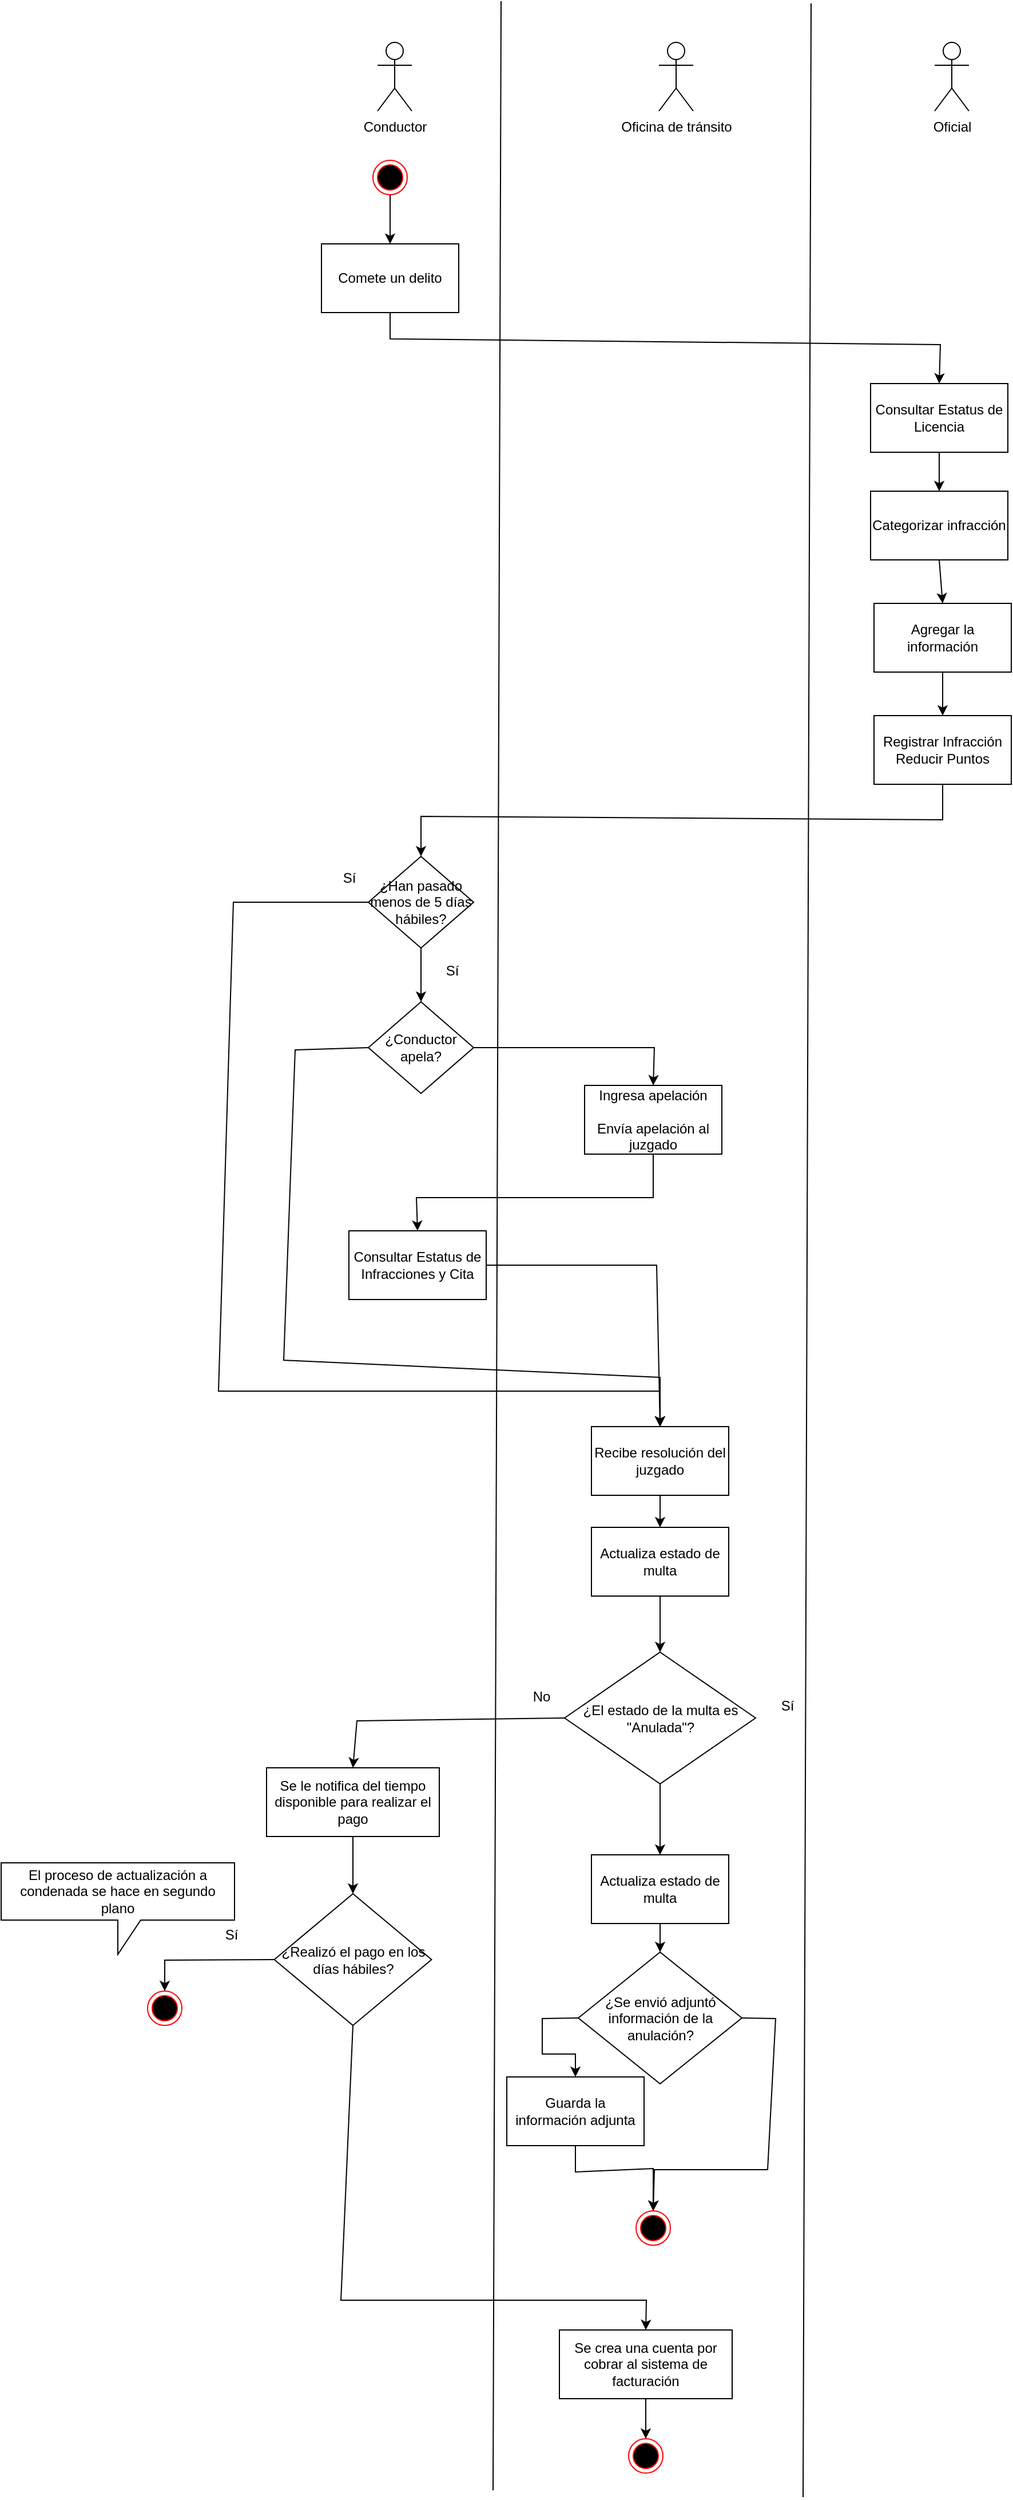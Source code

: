 <mxfile version="24.0.3" type="github">
  <diagram name="Página-1" id="C9y6ylGqr0JpFU4tfEc5">
    <mxGraphModel dx="1040" dy="1138" grid="0" gridSize="10" guides="1" tooltips="1" connect="1" arrows="1" fold="1" page="0" pageScale="1" pageWidth="827" pageHeight="1169" math="0" shadow="0">
      <root>
        <mxCell id="0" />
        <mxCell id="1" parent="0" />
        <mxCell id="uT5XBVkz1cXHhe_Z9Z36-3" value="" style="endArrow=classic;html=1;rounded=0;exitX=0.5;exitY=1;exitDx=0;exitDy=0;entryX=0.5;entryY=0;entryDx=0;entryDy=0;" edge="1" parent="1" source="uT5XBVkz1cXHhe_Z9Z36-25" target="uT5XBVkz1cXHhe_Z9Z36-51">
          <mxGeometry width="50" height="50" relative="1" as="geometry">
            <mxPoint x="555" y="-497.704" as="sourcePoint" />
            <mxPoint x="278" y="-468" as="targetPoint" />
          </mxGeometry>
        </mxCell>
        <mxCell id="uT5XBVkz1cXHhe_Z9Z36-4" value="¿Conductor apela?" style="rhombus;whiteSpace=wrap;html=1;" vertex="1" parent="1">
          <mxGeometry x="259" y="195" width="92" height="80" as="geometry" />
        </mxCell>
        <mxCell id="uT5XBVkz1cXHhe_Z9Z36-6" value="&lt;div&gt;Ingresa apelación&lt;/div&gt;&lt;div&gt;&lt;br&gt;&lt;/div&gt;Envía apelación al juzgado" style="rounded=0;whiteSpace=wrap;html=1;" vertex="1" parent="1">
          <mxGeometry x="448" y="268" width="120" height="60" as="geometry" />
        </mxCell>
        <mxCell id="uT5XBVkz1cXHhe_Z9Z36-7" value="" style="endArrow=classic;html=1;rounded=0;exitX=1;exitY=0.5;exitDx=0;exitDy=0;entryX=0.5;entryY=0;entryDx=0;entryDy=0;" edge="1" parent="1" source="uT5XBVkz1cXHhe_Z9Z36-4" target="uT5XBVkz1cXHhe_Z9Z36-6">
          <mxGeometry width="50" height="50" relative="1" as="geometry">
            <mxPoint x="359" y="267" as="sourcePoint" />
            <mxPoint x="449" y="263" as="targetPoint" />
            <Array as="points">
              <mxPoint x="509" y="235" />
            </Array>
          </mxGeometry>
        </mxCell>
        <mxCell id="uT5XBVkz1cXHhe_Z9Z36-10" value="Recibe resolución del juzgado" style="rounded=0;whiteSpace=wrap;html=1;" vertex="1" parent="1">
          <mxGeometry x="454" y="566" width="120" height="60" as="geometry" />
        </mxCell>
        <mxCell id="uT5XBVkz1cXHhe_Z9Z36-11" value="Actualiza estado de multa" style="rounded=0;whiteSpace=wrap;html=1;" vertex="1" parent="1">
          <mxGeometry x="454" y="654" width="120" height="60" as="geometry" />
        </mxCell>
        <mxCell id="uT5XBVkz1cXHhe_Z9Z36-13" value="" style="endArrow=classic;html=1;rounded=0;exitX=0;exitY=0.5;exitDx=0;exitDy=0;entryX=0.5;entryY=0;entryDx=0;entryDy=0;" edge="1" parent="1" source="uT5XBVkz1cXHhe_Z9Z36-4" target="uT5XBVkz1cXHhe_Z9Z36-10">
          <mxGeometry width="50" height="50" relative="1" as="geometry">
            <mxPoint x="361" y="280" as="sourcePoint" />
            <mxPoint x="425" y="342" as="targetPoint" />
            <Array as="points">
              <mxPoint x="195" y="237" />
              <mxPoint x="185" y="508" />
              <mxPoint x="514" y="523" />
            </Array>
          </mxGeometry>
        </mxCell>
        <mxCell id="uT5XBVkz1cXHhe_Z9Z36-14" value="" style="endArrow=classic;html=1;rounded=0;exitX=0.5;exitY=1;exitDx=0;exitDy=0;entryX=0.5;entryY=0;entryDx=0;entryDy=0;" edge="1" parent="1" source="uT5XBVkz1cXHhe_Z9Z36-6" target="uT5XBVkz1cXHhe_Z9Z36-69">
          <mxGeometry width="50" height="50" relative="1" as="geometry">
            <mxPoint x="425" y="402" as="sourcePoint" />
            <mxPoint x="514" y="369" as="targetPoint" />
            <Array as="points">
              <mxPoint x="508" y="366" />
              <mxPoint x="301" y="366" />
            </Array>
          </mxGeometry>
        </mxCell>
        <mxCell id="uT5XBVkz1cXHhe_Z9Z36-15" value="" style="endArrow=classic;html=1;rounded=0;exitX=0.5;exitY=1;exitDx=0;exitDy=0;entryX=0.5;entryY=0;entryDx=0;entryDy=0;" edge="1" parent="1" source="uT5XBVkz1cXHhe_Z9Z36-10" target="uT5XBVkz1cXHhe_Z9Z36-11">
          <mxGeometry width="50" height="50" relative="1" as="geometry">
            <mxPoint x="425" y="402" as="sourcePoint" />
            <mxPoint x="425" y="436" as="targetPoint" />
            <Array as="points" />
          </mxGeometry>
        </mxCell>
        <mxCell id="uT5XBVkz1cXHhe_Z9Z36-17" value="" style="endArrow=classic;html=1;rounded=0;exitX=0.5;exitY=1;exitDx=0;exitDy=0;entryX=0.5;entryY=0;entryDx=0;entryDy=0;" edge="1" parent="1" source="uT5XBVkz1cXHhe_Z9Z36-11" target="uT5XBVkz1cXHhe_Z9Z36-65">
          <mxGeometry width="50" height="50" relative="1" as="geometry">
            <mxPoint x="726" y="792" as="sourcePoint" />
            <mxPoint x="513.5" y="769" as="targetPoint" />
            <Array as="points" />
          </mxGeometry>
        </mxCell>
        <mxCell id="uT5XBVkz1cXHhe_Z9Z36-18" value="" style="endArrow=classic;html=1;rounded=0;exitX=0;exitY=0.5;exitDx=0;exitDy=0;entryX=0.5;entryY=0;entryDx=0;entryDy=0;" edge="1" parent="1" source="uT5XBVkz1cXHhe_Z9Z36-65" target="uT5XBVkz1cXHhe_Z9Z36-64">
          <mxGeometry width="50" height="50" relative="1" as="geometry">
            <mxPoint x="430.0" y="826.5" as="sourcePoint" />
            <mxPoint x="248.5" y="884" as="targetPoint" />
            <Array as="points">
              <mxPoint x="249" y="823" />
            </Array>
          </mxGeometry>
        </mxCell>
        <mxCell id="uT5XBVkz1cXHhe_Z9Z36-19" value="Conductor" style="shape=umlActor;verticalLabelPosition=bottom;verticalAlign=top;html=1;outlineConnect=0;" vertex="1" parent="1">
          <mxGeometry x="267" y="-643" width="30" height="60" as="geometry" />
        </mxCell>
        <mxCell id="uT5XBVkz1cXHhe_Z9Z36-20" value="Oficina de tránsito" style="shape=umlActor;verticalLabelPosition=bottom;verticalAlign=top;html=1;outlineConnect=0;" vertex="1" parent="1">
          <mxGeometry x="513" y="-643" width="30" height="60" as="geometry" />
        </mxCell>
        <mxCell id="uT5XBVkz1cXHhe_Z9Z36-25" value="" style="ellipse;html=1;shape=endState;fillColor=#000000;strokeColor=#ff0000;" vertex="1" parent="1">
          <mxGeometry x="263" y="-540" width="30" height="30" as="geometry" />
        </mxCell>
        <mxCell id="uT5XBVkz1cXHhe_Z9Z36-27" value="" style="endArrow=classic;html=1;rounded=0;entryX=0.5;entryY=0;entryDx=0;entryDy=0;exitX=0.5;exitY=1;exitDx=0;exitDy=0;" edge="1" parent="1" source="uT5XBVkz1cXHhe_Z9Z36-49" target="uT5XBVkz1cXHhe_Z9Z36-50">
          <mxGeometry width="50" height="50" relative="1" as="geometry">
            <mxPoint x="769" y="-29" as="sourcePoint" />
            <mxPoint x="769" y="3" as="targetPoint" />
          </mxGeometry>
        </mxCell>
        <mxCell id="uT5XBVkz1cXHhe_Z9Z36-28" value="" style="endArrow=classic;html=1;rounded=0;entryX=0.5;entryY=0;entryDx=0;entryDy=0;exitX=0.5;exitY=1;exitDx=0;exitDy=0;" edge="1" parent="1" source="uT5XBVkz1cXHhe_Z9Z36-54" target="uT5XBVkz1cXHhe_Z9Z36-46">
          <mxGeometry width="50" height="50" relative="1" as="geometry">
            <mxPoint x="769" y="40" as="sourcePoint" />
            <mxPoint x="769" y="111" as="targetPoint" />
          </mxGeometry>
        </mxCell>
        <mxCell id="uT5XBVkz1cXHhe_Z9Z36-29" value="" style="endArrow=classic;html=1;rounded=0;entryX=0.5;entryY=0;entryDx=0;entryDy=0;exitX=0.5;exitY=1;exitDx=0;exitDy=0;" edge="1" parent="1" source="uT5XBVkz1cXHhe_Z9Z36-46" target="uT5XBVkz1cXHhe_Z9Z36-72">
          <mxGeometry width="50" height="50" relative="1" as="geometry">
            <mxPoint x="533" y="127" as="sourcePoint" />
            <mxPoint x="305" y="79" as="targetPoint" />
            <Array as="points">
              <mxPoint x="761" y="36" />
              <mxPoint x="305" y="33" />
            </Array>
          </mxGeometry>
        </mxCell>
        <mxCell id="uT5XBVkz1cXHhe_Z9Z36-34" value="" style="endArrow=classic;html=1;rounded=0;exitX=0.5;exitY=1;exitDx=0;exitDy=0;entryX=0.5;entryY=0;entryDx=0;entryDy=0;" edge="1" parent="1" source="uT5XBVkz1cXHhe_Z9Z36-65" target="uT5XBVkz1cXHhe_Z9Z36-78">
          <mxGeometry width="50" height="50" relative="1" as="geometry">
            <mxPoint x="597" y="826.5" as="sourcePoint" />
            <mxPoint x="505" y="998" as="targetPoint" />
            <Array as="points" />
          </mxGeometry>
        </mxCell>
        <mxCell id="uT5XBVkz1cXHhe_Z9Z36-40" value="Oficial" style="shape=umlActor;verticalLabelPosition=bottom;verticalAlign=top;html=1;outlineConnect=0;" vertex="1" parent="1">
          <mxGeometry x="754" y="-643" width="30" height="60" as="geometry" />
        </mxCell>
        <mxCell id="uT5XBVkz1cXHhe_Z9Z36-43" value="" style="endArrow=none;html=1;rounded=0;" edge="1" parent="1">
          <mxGeometry width="50" height="50" relative="1" as="geometry">
            <mxPoint x="368" y="1495" as="sourcePoint" />
            <mxPoint x="375" y="-679" as="targetPoint" />
          </mxGeometry>
        </mxCell>
        <mxCell id="uT5XBVkz1cXHhe_Z9Z36-44" value="" style="endArrow=none;html=1;rounded=0;" edge="1" parent="1">
          <mxGeometry width="50" height="50" relative="1" as="geometry">
            <mxPoint x="639" y="1501" as="sourcePoint" />
            <mxPoint x="646" y="-677" as="targetPoint" />
          </mxGeometry>
        </mxCell>
        <mxCell id="uT5XBVkz1cXHhe_Z9Z36-46" value="Registrar Infracción&lt;div&gt;&lt;span style=&quot;background-color: initial;&quot;&gt;Reducir Puntos&lt;/span&gt;&lt;/div&gt;" style="rounded=0;whiteSpace=wrap;html=1;align=center;" vertex="1" parent="1">
          <mxGeometry x="701" y="-55" width="120" height="60" as="geometry" />
        </mxCell>
        <mxCell id="uT5XBVkz1cXHhe_Z9Z36-49" value="Consultar Estatus de Licencia" style="rounded=0;whiteSpace=wrap;html=1;" vertex="1" parent="1">
          <mxGeometry x="698" y="-345" width="120" height="60" as="geometry" />
        </mxCell>
        <mxCell id="uT5XBVkz1cXHhe_Z9Z36-50" value="Categorizar infracción" style="rounded=0;whiteSpace=wrap;html=1;" vertex="1" parent="1">
          <mxGeometry x="698" y="-251" width="120" height="60" as="geometry" />
        </mxCell>
        <mxCell id="uT5XBVkz1cXHhe_Z9Z36-51" value="Comete un delito" style="rounded=0;whiteSpace=wrap;html=1;" vertex="1" parent="1">
          <mxGeometry x="218" y="-467" width="120" height="60" as="geometry" />
        </mxCell>
        <mxCell id="uT5XBVkz1cXHhe_Z9Z36-53" value="" style="endArrow=classic;html=1;rounded=0;entryX=0.5;entryY=0;entryDx=0;entryDy=0;exitX=0.5;exitY=1;exitDx=0;exitDy=0;" edge="1" parent="1" source="uT5XBVkz1cXHhe_Z9Z36-51" target="uT5XBVkz1cXHhe_Z9Z36-49">
          <mxGeometry width="50" height="50" relative="1" as="geometry">
            <mxPoint x="387" y="-408" as="sourcePoint" />
            <mxPoint x="288" y="-457" as="targetPoint" />
            <Array as="points">
              <mxPoint x="278" y="-384" />
              <mxPoint x="759" y="-379" />
            </Array>
          </mxGeometry>
        </mxCell>
        <mxCell id="uT5XBVkz1cXHhe_Z9Z36-54" value="Agregar la información" style="rounded=0;whiteSpace=wrap;html=1;" vertex="1" parent="1">
          <mxGeometry x="701" y="-153" width="120" height="60" as="geometry" />
        </mxCell>
        <mxCell id="uT5XBVkz1cXHhe_Z9Z36-55" value="" style="endArrow=classic;html=1;rounded=0;exitX=0.5;exitY=1;exitDx=0;exitDy=0;entryX=0.5;entryY=0;entryDx=0;entryDy=0;" edge="1" parent="1" source="uT5XBVkz1cXHhe_Z9Z36-50" target="uT5XBVkz1cXHhe_Z9Z36-54">
          <mxGeometry width="50" height="50" relative="1" as="geometry">
            <mxPoint x="768" y="-275" as="sourcePoint" />
            <mxPoint x="760" y="-159" as="targetPoint" />
          </mxGeometry>
        </mxCell>
        <mxCell id="uT5XBVkz1cXHhe_Z9Z36-61" value="Sí" style="text;html=1;align=center;verticalAlign=middle;resizable=0;points=[];autosize=1;strokeColor=none;fillColor=none;" vertex="1" parent="1">
          <mxGeometry x="610" y="797" width="29" height="26" as="geometry" />
        </mxCell>
        <mxCell id="uT5XBVkz1cXHhe_Z9Z36-64" value="Se le notifica del tiempo disponible para realizar el pago" style="rounded=0;whiteSpace=wrap;html=1;" vertex="1" parent="1">
          <mxGeometry x="170" y="864" width="151" height="60" as="geometry" />
        </mxCell>
        <mxCell id="uT5XBVkz1cXHhe_Z9Z36-65" value="¿El estado de la multa es &quot;Anulada&quot;?" style="rhombus;whiteSpace=wrap;html=1;" vertex="1" parent="1">
          <mxGeometry x="430.5" y="763" width="167" height="115" as="geometry" />
        </mxCell>
        <mxCell id="uT5XBVkz1cXHhe_Z9Z36-66" value="No" style="text;html=1;align=center;verticalAlign=middle;resizable=0;points=[];autosize=1;strokeColor=none;fillColor=none;" vertex="1" parent="1">
          <mxGeometry x="393" y="789" width="33" height="26" as="geometry" />
        </mxCell>
        <mxCell id="uT5XBVkz1cXHhe_Z9Z36-67" value="¿Realizó el pago en los días hábiles?" style="rhombus;whiteSpace=wrap;html=1;" vertex="1" parent="1">
          <mxGeometry x="176.75" y="974" width="137.5" height="115" as="geometry" />
        </mxCell>
        <mxCell id="uT5XBVkz1cXHhe_Z9Z36-69" value="Consultar Estatus de Infracciones y Cita" style="rounded=0;whiteSpace=wrap;html=1;" vertex="1" parent="1">
          <mxGeometry x="242" y="395" width="120" height="60" as="geometry" />
        </mxCell>
        <mxCell id="uT5XBVkz1cXHhe_Z9Z36-70" value="" style="endArrow=classic;html=1;rounded=0;exitX=1;exitY=0.5;exitDx=0;exitDy=0;entryX=0.5;entryY=0;entryDx=0;entryDy=0;" edge="1" parent="1" source="uT5XBVkz1cXHhe_Z9Z36-69" target="uT5XBVkz1cXHhe_Z9Z36-10">
          <mxGeometry width="50" height="50" relative="1" as="geometry">
            <mxPoint x="518" y="338" as="sourcePoint" />
            <mxPoint x="312" y="405" as="targetPoint" />
            <Array as="points">
              <mxPoint x="511" y="425" />
            </Array>
          </mxGeometry>
        </mxCell>
        <mxCell id="uT5XBVkz1cXHhe_Z9Z36-71" value="" style="endArrow=classic;html=1;rounded=0;exitX=0.5;exitY=1;exitDx=0;exitDy=0;entryX=0.5;entryY=0;entryDx=0;entryDy=0;" edge="1" parent="1" source="uT5XBVkz1cXHhe_Z9Z36-64" target="uT5XBVkz1cXHhe_Z9Z36-67">
          <mxGeometry width="50" height="50" relative="1" as="geometry">
            <mxPoint x="441" y="831" as="sourcePoint" />
            <mxPoint x="256" y="874" as="targetPoint" />
            <Array as="points" />
          </mxGeometry>
        </mxCell>
        <mxCell id="uT5XBVkz1cXHhe_Z9Z36-72" value="¿Han pasado menos de 5 días hábiles?" style="rhombus;whiteSpace=wrap;html=1;" vertex="1" parent="1">
          <mxGeometry x="259" y="68" width="92" height="80" as="geometry" />
        </mxCell>
        <mxCell id="uT5XBVkz1cXHhe_Z9Z36-73" value="" style="endArrow=classic;html=1;rounded=0;exitX=0.5;exitY=1;exitDx=0;exitDy=0;entryX=0.5;entryY=0;entryDx=0;entryDy=0;" edge="1" parent="1" source="uT5XBVkz1cXHhe_Z9Z36-72" target="uT5XBVkz1cXHhe_Z9Z36-4">
          <mxGeometry width="50" height="50" relative="1" as="geometry">
            <mxPoint x="361" y="245" as="sourcePoint" />
            <mxPoint x="518" y="278" as="targetPoint" />
            <Array as="points">
              <mxPoint x="305" y="173" />
            </Array>
          </mxGeometry>
        </mxCell>
        <mxCell id="uT5XBVkz1cXHhe_Z9Z36-74" value="Sí" style="text;html=1;align=center;verticalAlign=middle;resizable=0;points=[];autosize=1;strokeColor=none;fillColor=none;" vertex="1" parent="1">
          <mxGeometry x="317" y="155" width="29" height="26" as="geometry" />
        </mxCell>
        <mxCell id="uT5XBVkz1cXHhe_Z9Z36-75" value="" style="endArrow=classic;html=1;rounded=0;exitX=0;exitY=0.5;exitDx=0;exitDy=0;entryX=0.5;entryY=0;entryDx=0;entryDy=0;" edge="1" parent="1" source="uT5XBVkz1cXHhe_Z9Z36-72" target="uT5XBVkz1cXHhe_Z9Z36-10">
          <mxGeometry width="50" height="50" relative="1" as="geometry">
            <mxPoint x="141" y="148" as="sourcePoint" />
            <mxPoint x="134" y="814.222" as="targetPoint" />
            <Array as="points">
              <mxPoint x="141" y="108" />
              <mxPoint x="128" y="535" />
              <mxPoint x="514" y="535" />
            </Array>
          </mxGeometry>
        </mxCell>
        <mxCell id="uT5XBVkz1cXHhe_Z9Z36-76" value="Sí" style="text;html=1;align=center;verticalAlign=middle;resizable=0;points=[];autosize=1;strokeColor=none;fillColor=none;" vertex="1" parent="1">
          <mxGeometry x="227" y="74" width="29" height="26" as="geometry" />
        </mxCell>
        <mxCell id="uT5XBVkz1cXHhe_Z9Z36-77" value="" style="ellipse;html=1;shape=endState;fillColor=#000000;strokeColor=#ff0000;" vertex="1" parent="1">
          <mxGeometry x="493" y="1251" width="30" height="30" as="geometry" />
        </mxCell>
        <mxCell id="uT5XBVkz1cXHhe_Z9Z36-78" value="Actualiza estado de multa" style="rounded=0;whiteSpace=wrap;html=1;" vertex="1" parent="1">
          <mxGeometry x="454" y="940" width="120" height="60" as="geometry" />
        </mxCell>
        <mxCell id="uT5XBVkz1cXHhe_Z9Z36-80" value="¿Se envió adjuntó información de la anulación?" style="rhombus;whiteSpace=wrap;html=1;" vertex="1" parent="1">
          <mxGeometry x="442.5" y="1025" width="143" height="115" as="geometry" />
        </mxCell>
        <mxCell id="uT5XBVkz1cXHhe_Z9Z36-81" value="" style="endArrow=classic;html=1;rounded=0;exitX=0.5;exitY=1;exitDx=0;exitDy=0;entryX=0.5;entryY=0;entryDx=0;entryDy=0;" edge="1" parent="1" source="uT5XBVkz1cXHhe_Z9Z36-78" target="uT5XBVkz1cXHhe_Z9Z36-80">
          <mxGeometry width="50" height="50" relative="1" as="geometry">
            <mxPoint x="524" y="888" as="sourcePoint" />
            <mxPoint x="524" y="950" as="targetPoint" />
            <Array as="points" />
          </mxGeometry>
        </mxCell>
        <mxCell id="uT5XBVkz1cXHhe_Z9Z36-82" value="" style="endArrow=classic;html=1;rounded=0;exitX=0;exitY=0.5;exitDx=0;exitDy=0;entryX=0.5;entryY=0;entryDx=0;entryDy=0;" edge="1" parent="1" target="uT5XBVkz1cXHhe_Z9Z36-83" source="uT5XBVkz1cXHhe_Z9Z36-80">
          <mxGeometry width="50" height="50" relative="1" as="geometry">
            <mxPoint x="437" y="1138" as="sourcePoint" />
            <mxPoint x="402" y="1119" as="targetPoint" />
            <Array as="points">
              <mxPoint x="411" y="1083" />
              <mxPoint x="411" y="1114" />
              <mxPoint x="440" y="1114" />
            </Array>
          </mxGeometry>
        </mxCell>
        <mxCell id="uT5XBVkz1cXHhe_Z9Z36-83" value="Guarda la información adjunta" style="rounded=0;whiteSpace=wrap;html=1;" vertex="1" parent="1">
          <mxGeometry x="380" y="1134" width="120" height="60" as="geometry" />
        </mxCell>
        <mxCell id="uT5XBVkz1cXHhe_Z9Z36-84" value="" style="endArrow=classic;html=1;rounded=0;exitX=1;exitY=0.5;exitDx=0;exitDy=0;entryX=0.5;entryY=0;entryDx=0;entryDy=0;" edge="1" parent="1" source="uT5XBVkz1cXHhe_Z9Z36-80" target="uT5XBVkz1cXHhe_Z9Z36-77">
          <mxGeometry width="50" height="50" relative="1" as="geometry">
            <mxPoint x="453" y="1093" as="sourcePoint" />
            <mxPoint x="450" y="1144" as="targetPoint" />
            <Array as="points">
              <mxPoint x="615" y="1083" />
              <mxPoint x="608" y="1215" />
              <mxPoint x="509" y="1215" />
            </Array>
          </mxGeometry>
        </mxCell>
        <mxCell id="uT5XBVkz1cXHhe_Z9Z36-85" value="" style="endArrow=classic;html=1;rounded=0;exitX=0.5;exitY=1;exitDx=0;exitDy=0;entryX=0.5;entryY=0;entryDx=0;entryDy=0;" edge="1" parent="1" source="uT5XBVkz1cXHhe_Z9Z36-83" target="uT5XBVkz1cXHhe_Z9Z36-77">
          <mxGeometry width="50" height="50" relative="1" as="geometry">
            <mxPoint x="524" y="1010" as="sourcePoint" />
            <mxPoint x="524" y="1035" as="targetPoint" />
            <Array as="points">
              <mxPoint x="440" y="1217" />
              <mxPoint x="508" y="1214" />
            </Array>
          </mxGeometry>
        </mxCell>
        <mxCell id="uT5XBVkz1cXHhe_Z9Z36-87" value="" style="endArrow=classic;html=1;rounded=0;exitX=0;exitY=0.5;exitDx=0;exitDy=0;entryX=0.5;entryY=0;entryDx=0;entryDy=0;" edge="1" parent="1" source="uT5XBVkz1cXHhe_Z9Z36-67" target="uT5XBVkz1cXHhe_Z9Z36-93">
          <mxGeometry width="50" height="50" relative="1" as="geometry">
            <mxPoint x="256" y="934" as="sourcePoint" />
            <mxPoint x="78.5" y="1064" as="targetPoint" />
            <Array as="points">
              <mxPoint x="81" y="1032" />
            </Array>
          </mxGeometry>
        </mxCell>
        <mxCell id="uT5XBVkz1cXHhe_Z9Z36-88" value="El proceso de actualización a condenada se hace en segundo plano" style="shape=callout;whiteSpace=wrap;html=1;perimeter=calloutPerimeter;base=20;" vertex="1" parent="1">
          <mxGeometry x="-62" y="947" width="204" height="80" as="geometry" />
        </mxCell>
        <mxCell id="uT5XBVkz1cXHhe_Z9Z36-89" value="Sí" style="text;html=1;align=center;verticalAlign=middle;resizable=0;points=[];autosize=1;strokeColor=none;fillColor=none;" vertex="1" parent="1">
          <mxGeometry x="124" y="997" width="29" height="26" as="geometry" />
        </mxCell>
        <mxCell id="uT5XBVkz1cXHhe_Z9Z36-90" value="Se crea una cuenta por cobrar al sistema de facturación" style="rounded=0;whiteSpace=wrap;html=1;" vertex="1" parent="1">
          <mxGeometry x="426" y="1355" width="151" height="60" as="geometry" />
        </mxCell>
        <mxCell id="uT5XBVkz1cXHhe_Z9Z36-91" value="" style="endArrow=classic;html=1;rounded=0;exitX=0.5;exitY=1;exitDx=0;exitDy=0;entryX=0.5;entryY=0;entryDx=0;entryDy=0;" edge="1" parent="1" source="uT5XBVkz1cXHhe_Z9Z36-67" target="uT5XBVkz1cXHhe_Z9Z36-90">
          <mxGeometry width="50" height="50" relative="1" as="geometry">
            <mxPoint x="187" y="1042" as="sourcePoint" />
            <mxPoint x="88.5" y="1074" as="targetPoint" />
            <Array as="points">
              <mxPoint x="235" y="1329" />
              <mxPoint x="502" y="1329" />
            </Array>
          </mxGeometry>
        </mxCell>
        <mxCell id="uT5XBVkz1cXHhe_Z9Z36-93" value="" style="ellipse;html=1;shape=endState;fillColor=#000000;strokeColor=#ff0000;" vertex="1" parent="1">
          <mxGeometry x="66" y="1059" width="30" height="30" as="geometry" />
        </mxCell>
        <mxCell id="uT5XBVkz1cXHhe_Z9Z36-94" value="" style="endArrow=classic;html=1;rounded=0;exitX=0.5;exitY=1;exitDx=0;exitDy=0;entryX=0.5;entryY=0;entryDx=0;entryDy=0;" edge="1" parent="1" source="uT5XBVkz1cXHhe_Z9Z36-90" target="uT5XBVkz1cXHhe_Z9Z36-95">
          <mxGeometry width="50" height="50" relative="1" as="geometry">
            <mxPoint x="486" y="1484" as="sourcePoint" />
            <mxPoint x="486" y="1509" as="targetPoint" />
            <Array as="points" />
          </mxGeometry>
        </mxCell>
        <mxCell id="uT5XBVkz1cXHhe_Z9Z36-95" value="" style="ellipse;html=1;shape=endState;fillColor=#000000;strokeColor=#ff0000;" vertex="1" parent="1">
          <mxGeometry x="486.5" y="1450" width="30" height="30" as="geometry" />
        </mxCell>
      </root>
    </mxGraphModel>
  </diagram>
</mxfile>

